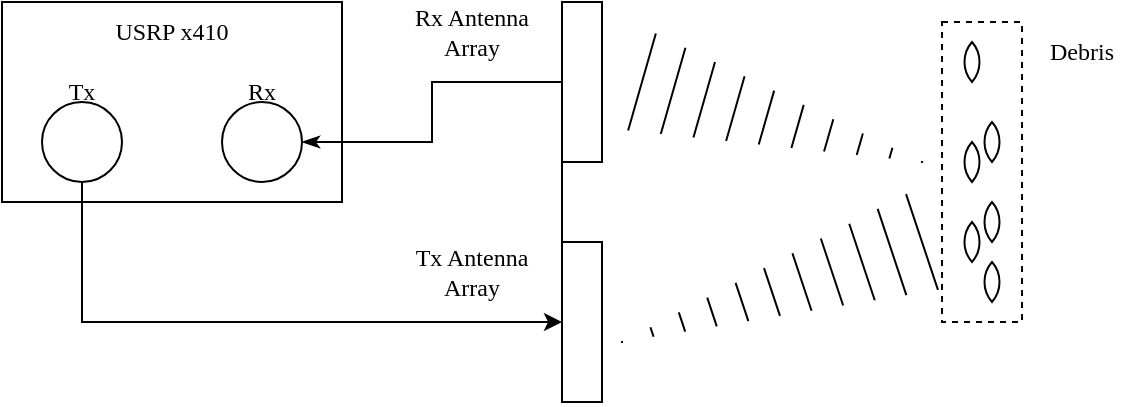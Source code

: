 <mxfile version="26.3.0">
  <diagram name="Page-1" id="N-1RoSbAJEMocxM9TRnv">
    <mxGraphModel dx="744" dy="410" grid="1" gridSize="10" guides="1" tooltips="1" connect="1" arrows="1" fold="1" page="1" pageScale="1" pageWidth="1169" pageHeight="1654" math="0" shadow="0">
      <root>
        <mxCell id="0" />
        <mxCell id="1" parent="0" />
        <mxCell id="aeecMt40vnIQ4hirVdPA-24" value="" style="rounded=0;whiteSpace=wrap;html=1;dashed=1;fillColor=none;" vertex="1" parent="1">
          <mxGeometry x="670" y="250" width="40" height="150" as="geometry" />
        </mxCell>
        <mxCell id="aeecMt40vnIQ4hirVdPA-1" value="" style="rounded=0;whiteSpace=wrap;html=1;fontFamily=modern;fontSource=https%3A%2F%2Fsourceforge.net%2Fprojects%2Fcm-unicode%2F;" vertex="1" parent="1">
          <mxGeometry x="200" y="240" width="170" height="100" as="geometry" />
        </mxCell>
        <mxCell id="aeecMt40vnIQ4hirVdPA-2" value="USRP x410" style="text;html=1;align=center;verticalAlign=middle;whiteSpace=wrap;rounded=0;fontFamily=modern;fontSource=https%3A%2F%2Fsourceforge.net%2Fprojects%2Fcm-unicode%2F;" vertex="1" parent="1">
          <mxGeometry x="230" y="240" width="110" height="30" as="geometry" />
        </mxCell>
        <mxCell id="aeecMt40vnIQ4hirVdPA-3" style="edgeStyle=orthogonalEdgeStyle;rounded=0;orthogonalLoop=1;jettySize=auto;html=1;exitX=1;exitY=0.5;exitDx=0;exitDy=0;entryX=0;entryY=0.5;entryDx=0;entryDy=0;startArrow=classicThin;startFill=1;endArrow=none;fontFamily=modern;fontSource=https%3A%2F%2Fsourceforge.net%2Fprojects%2Fcm-unicode%2F;" edge="1" parent="1" source="aeecMt40vnIQ4hirVdPA-4" target="aeecMt40vnIQ4hirVdPA-8">
          <mxGeometry relative="1" as="geometry" />
        </mxCell>
        <mxCell id="aeecMt40vnIQ4hirVdPA-4" value="" style="ellipse;whiteSpace=wrap;html=1;aspect=fixed;fontFamily=modern;fontSource=https%3A%2F%2Fsourceforge.net%2Fprojects%2Fcm-unicode%2F;" vertex="1" parent="1">
          <mxGeometry x="310" y="290" width="40" height="40" as="geometry" />
        </mxCell>
        <mxCell id="aeecMt40vnIQ4hirVdPA-5" value="Rx" style="text;html=1;align=center;verticalAlign=middle;whiteSpace=wrap;rounded=0;fontFamily=modern;fontSource=https%3A%2F%2Fsourceforge.net%2Fprojects%2Fcm-unicode%2F;" vertex="1" parent="1">
          <mxGeometry x="300" y="270" width="60" height="30" as="geometry" />
        </mxCell>
        <mxCell id="aeecMt40vnIQ4hirVdPA-6" value="" style="endArrow=none;html=1;rounded=0;fontFamily=modern;fontSource=https%3A%2F%2Fsourceforge.net%2Fprojects%2Fcm-unicode%2F;" edge="1" parent="1">
          <mxGeometry width="50" height="50" relative="1" as="geometry">
            <mxPoint x="480" y="440" as="sourcePoint" />
            <mxPoint x="480" y="240" as="targetPoint" />
          </mxGeometry>
        </mxCell>
        <mxCell id="aeecMt40vnIQ4hirVdPA-7" value="" style="rounded=0;whiteSpace=wrap;html=1;fontFamily=modern;fontSource=https%3A%2F%2Fsourceforge.net%2Fprojects%2Fcm-unicode%2F;" vertex="1" parent="1">
          <mxGeometry x="480" y="360" width="20" height="80" as="geometry" />
        </mxCell>
        <mxCell id="aeecMt40vnIQ4hirVdPA-8" value="" style="rounded=0;whiteSpace=wrap;html=1;fontFamily=modern;fontSource=https%3A%2F%2Fsourceforge.net%2Fprojects%2Fcm-unicode%2F;" vertex="1" parent="1">
          <mxGeometry x="480" y="240" width="20" height="80" as="geometry" />
        </mxCell>
        <mxCell id="aeecMt40vnIQ4hirVdPA-9" style="edgeStyle=orthogonalEdgeStyle;rounded=0;orthogonalLoop=1;jettySize=auto;html=1;exitX=0.5;exitY=1;exitDx=0;exitDy=0;entryX=0;entryY=0.5;entryDx=0;entryDy=0;fontFamily=modern;fontSource=https%3A%2F%2Fsourceforge.net%2Fprojects%2Fcm-unicode%2F;" edge="1" parent="1" source="aeecMt40vnIQ4hirVdPA-10" target="aeecMt40vnIQ4hirVdPA-7">
          <mxGeometry relative="1" as="geometry" />
        </mxCell>
        <mxCell id="aeecMt40vnIQ4hirVdPA-10" value="" style="ellipse;whiteSpace=wrap;html=1;aspect=fixed;fontFamily=modern;fontSource=https%3A%2F%2Fsourceforge.net%2Fprojects%2Fcm-unicode%2F;" vertex="1" parent="1">
          <mxGeometry x="220" y="290" width="40" height="40" as="geometry" />
        </mxCell>
        <mxCell id="aeecMt40vnIQ4hirVdPA-11" value="Tx" style="text;html=1;align=center;verticalAlign=middle;whiteSpace=wrap;rounded=0;fontFamily=modern;fontSource=https%3A%2F%2Fsourceforge.net%2Fprojects%2Fcm-unicode%2F;" vertex="1" parent="1">
          <mxGeometry x="210" y="270" width="60" height="30" as="geometry" />
        </mxCell>
        <mxCell id="aeecMt40vnIQ4hirVdPA-12" value="Tx Antenna Array" style="text;html=1;align=center;verticalAlign=middle;whiteSpace=wrap;rounded=0;fontFamily=modern;fontSource=https%3A%2F%2Fsourceforge.net%2Fprojects%2Fcm-unicode%2F;" vertex="1" parent="1">
          <mxGeometry x="400" y="360" width="70" height="30" as="geometry" />
        </mxCell>
        <mxCell id="aeecMt40vnIQ4hirVdPA-13" value="Rx Antenna Array" style="text;html=1;align=center;verticalAlign=middle;whiteSpace=wrap;rounded=0;fontFamily=modern;fontSource=https%3A%2F%2Fsourceforge.net%2Fprojects%2Fcm-unicode%2F;" vertex="1" parent="1">
          <mxGeometry x="400" y="240" width="70" height="30" as="geometry" />
        </mxCell>
        <mxCell id="aeecMt40vnIQ4hirVdPA-15" value="Debris" style="text;html=1;align=center;verticalAlign=middle;whiteSpace=wrap;rounded=0;fontFamily=modern;fontSource=https%3A%2F%2Fsourceforge.net%2Fprojects%2Fcm-unicode%2F;" vertex="1" parent="1">
          <mxGeometry x="710" y="250" width="60" height="30" as="geometry" />
        </mxCell>
        <mxCell id="aeecMt40vnIQ4hirVdPA-16" value="" style="shape=mxgraph.arrows2.wedgeArrowDashed2;html=1;bendable=0;startWidth=25.217;stepSize=15;rounded=0;fontFamily=modern;fontSource=https%3A%2F%2Fsourceforge.net%2Fprojects%2Fcm-unicode%2F;" edge="1" parent="1">
          <mxGeometry width="100" height="100" relative="1" as="geometry">
            <mxPoint x="660" y="360" as="sourcePoint" />
            <mxPoint x="510" y="410" as="targetPoint" />
          </mxGeometry>
        </mxCell>
        <mxCell id="aeecMt40vnIQ4hirVdPA-17" value="" style="shape=mxgraph.arrows2.wedgeArrowDashed2;html=1;bendable=0;startWidth=25.217;stepSize=15;rounded=0;fontFamily=modern;fontSource=https%3A%2F%2Fsourceforge.net%2Fprojects%2Fcm-unicode%2F;" edge="1" parent="1">
          <mxGeometry width="100" height="100" relative="1" as="geometry">
            <mxPoint x="520" y="280" as="sourcePoint" />
            <mxPoint x="660" y="320" as="targetPoint" />
          </mxGeometry>
        </mxCell>
        <mxCell id="aeecMt40vnIQ4hirVdPA-18" value="" style="whiteSpace=wrap;html=1;shape=mxgraph.basic.pointed_oval" vertex="1" parent="1">
          <mxGeometry x="680" y="260" width="10" height="20" as="geometry" />
        </mxCell>
        <mxCell id="aeecMt40vnIQ4hirVdPA-19" value="" style="whiteSpace=wrap;html=1;shape=mxgraph.basic.pointed_oval" vertex="1" parent="1">
          <mxGeometry x="690" y="300" width="10" height="20" as="geometry" />
        </mxCell>
        <mxCell id="aeecMt40vnIQ4hirVdPA-20" value="" style="whiteSpace=wrap;html=1;shape=mxgraph.basic.pointed_oval" vertex="1" parent="1">
          <mxGeometry x="690" y="340" width="10" height="20" as="geometry" />
        </mxCell>
        <mxCell id="aeecMt40vnIQ4hirVdPA-21" value="" style="whiteSpace=wrap;html=1;shape=mxgraph.basic.pointed_oval" vertex="1" parent="1">
          <mxGeometry x="680" y="310" width="10" height="20" as="geometry" />
        </mxCell>
        <mxCell id="aeecMt40vnIQ4hirVdPA-22" value="" style="whiteSpace=wrap;html=1;shape=mxgraph.basic.pointed_oval" vertex="1" parent="1">
          <mxGeometry x="680" y="350" width="10" height="20" as="geometry" />
        </mxCell>
        <mxCell id="aeecMt40vnIQ4hirVdPA-23" value="" style="whiteSpace=wrap;html=1;shape=mxgraph.basic.pointed_oval" vertex="1" parent="1">
          <mxGeometry x="690" y="370" width="10" height="20" as="geometry" />
        </mxCell>
      </root>
    </mxGraphModel>
  </diagram>
</mxfile>
